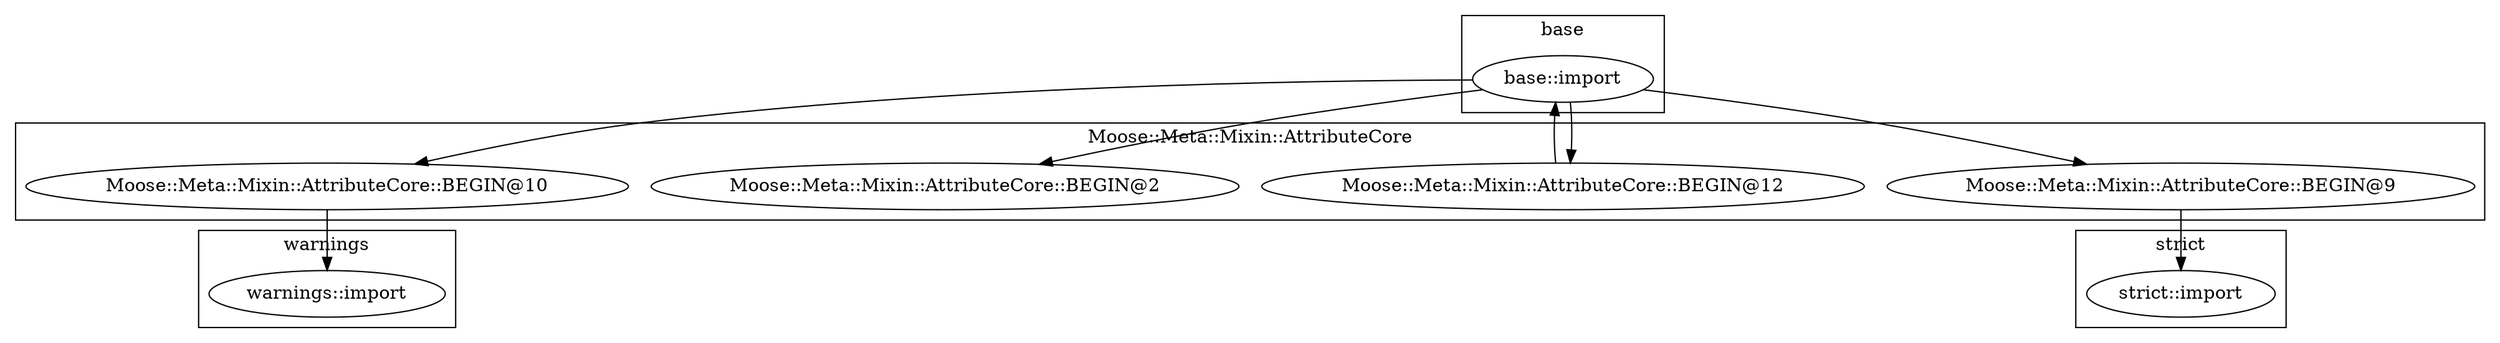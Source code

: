 digraph {
graph [overlap=false]
subgraph cluster_base {
	label="base";
	"base::import";
}
subgraph cluster_warnings {
	label="warnings";
	"warnings::import";
}
subgraph cluster_Moose_Meta_Mixin_AttributeCore {
	label="Moose::Meta::Mixin::AttributeCore";
	"Moose::Meta::Mixin::AttributeCore::BEGIN@10";
	"Moose::Meta::Mixin::AttributeCore::BEGIN@12";
	"Moose::Meta::Mixin::AttributeCore::BEGIN@2";
	"Moose::Meta::Mixin::AttributeCore::BEGIN@9";
}
subgraph cluster_strict {
	label="strict";
	"strict::import";
}
"base::import" -> "Moose::Meta::Mixin::AttributeCore::BEGIN@9";
"Moose::Meta::Mixin::AttributeCore::BEGIN@12" -> "base::import";
"Moose::Meta::Mixin::AttributeCore::BEGIN@10" -> "warnings::import";
"base::import" -> "Moose::Meta::Mixin::AttributeCore::BEGIN@10";
"Moose::Meta::Mixin::AttributeCore::BEGIN@9" -> "strict::import";
"base::import" -> "Moose::Meta::Mixin::AttributeCore::BEGIN@2";
"base::import" -> "Moose::Meta::Mixin::AttributeCore::BEGIN@12";
}
